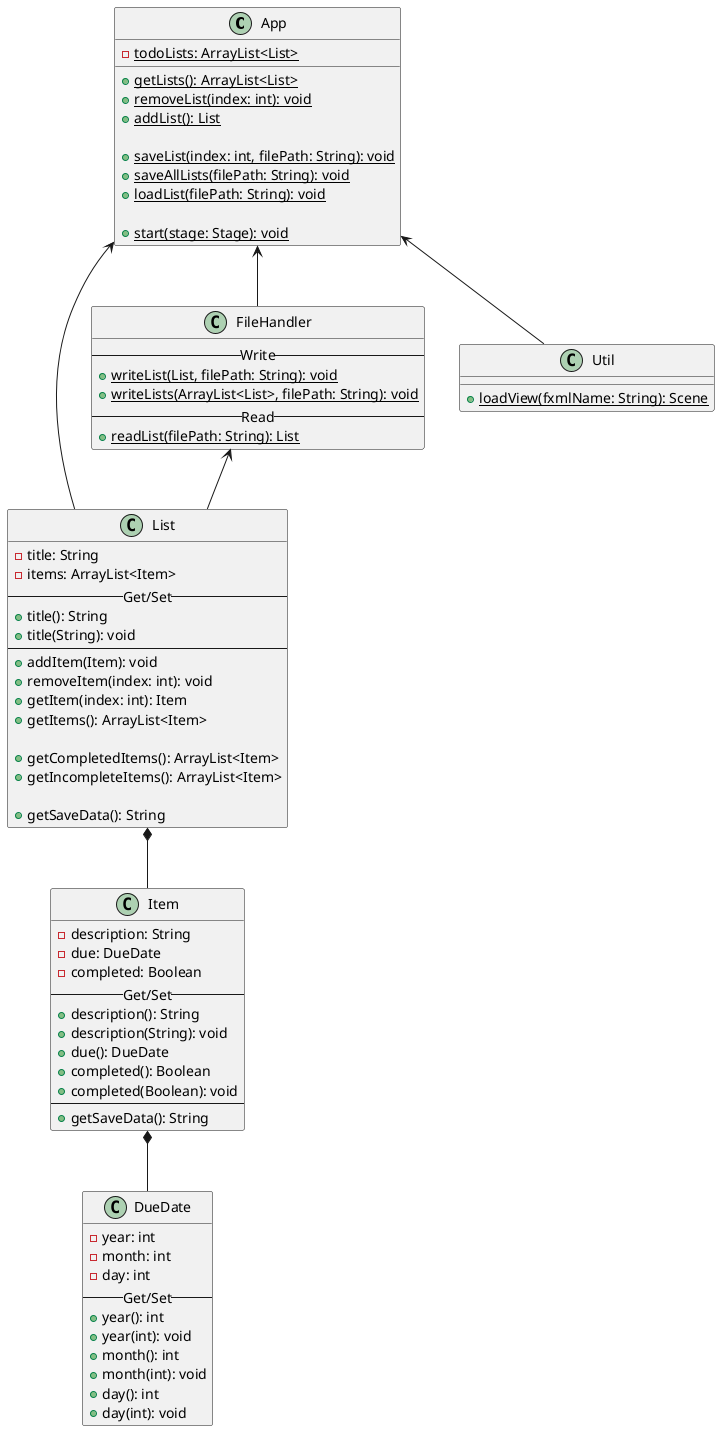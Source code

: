 @startuml

App <-- List
App <-- FileHandler
App <-- Util
class App {
    -{static} todoLists: ArrayList<List>

    +{static} getLists(): ArrayList<List>
    +{static} removeList(index: int): void
    +{static} addList(): List

    +{static} saveList(index: int, filePath: String): void
    +{static} saveAllLists(filePath: String): void
    +{static} loadList(filePath: String): void

    +{static} start(stage: Stage): void
}

List *-- Item
class List {
    - title: String
    - items: ArrayList<Item>
    --Get/Set--
    + title(): String
    + title(String): void
    --
    + addItem(Item): void
    + removeItem(index: int): void
    + getItem(index: int): Item
    + getItems(): ArrayList<Item>

    + getCompletedItems(): ArrayList<Item>
    + getIncompleteItems(): ArrayList<Item>

    + getSaveData(): String
}

Item *-- DueDate
class Item {
    - description: String
    - due: DueDate
    - completed: Boolean
    --Get/Set--
    + description(): String
    + description(String): void
    + due(): DueDate
    + completed(): Boolean
    + completed(Boolean): void
    --
    + getSaveData(): String
}

class DueDate {
    - year: int
    - month: int
    - day: int
    --Get/Set--
    + year(): int
    + year(int): void
    + month(): int
    + month(int): void
    + day(): int
    + day(int): void
}

FileHandler <-- List
class FileHandler {
    --Write--
    +{static} writeList(List, filePath: String): void
    +{static} writeLists(ArrayList<List>, filePath: String): void
    --Read--
    +{static} readList(filePath: String): List
}

class Util {
    +{static} loadView(fxmlName: String): Scene
}

@enduml